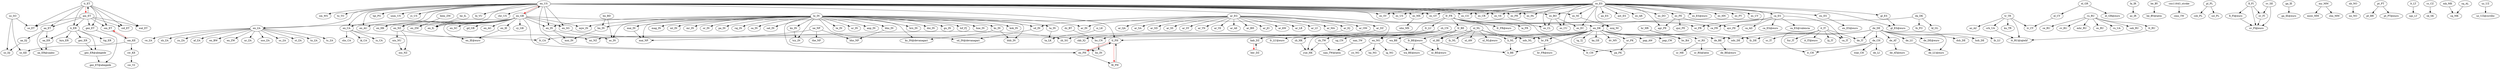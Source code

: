 digraph G {
ratio="auto"
"aa_ET" -> "aa_DJ"
"aa_ET" -> "aa_ER"
"ti_ER" -> "aa_ER"
"aa_ER" -> "aa_ER@saaho"
"aa_ET" -> "aa_ER@saaho"
"ti_ET" -> "aa_ET"
"am_ET" -> "aa_ET"
"en_ZA" -> "af_ZA"
"es_ES" -> "agr_PE"
"es_PE" -> "agr_PE"
"ti_ET" -> "am_ET" [color="red"]
"es_ES" -> "an_ES"
"hi_IN" -> "anp_IN"
"ar_EG" -> "ar_AE"
"ar_EG" -> "ar_BH"
"ar_EG" -> "ar_DZ"
"ar_EG" -> "ar_IN"
"hi_IN" -> "ar_IN"
"ar_EG" -> "ar_IQ"
"ar_EG" -> "ar_JO"
"ar_EG" -> "ar_KW"
"ar_EG" -> "ar_LB"
"ar_EG" -> "ar_LY"
"ar_EG" -> "ar_MA"
"ar_EG" -> "ar_OM"
"ar_EG" -> "ar_QA"
"ar_EG" -> "ar_SA"
"ar_EG" -> "ar_SD"
"ar_EG" -> "ar_SS"
"ar_EG" -> "ar_SY"
"ar_EG" -> "ar_TN"
"ar_EG" -> "ar_YE"
"en_IN" -> "as_IN"
"bn_BD" -> "as_IN"
"hi_IN" -> "as_IN"
"es_ES" -> "ast_ES"
"es_ES" -> "ayc_PE"
"es_PE" -> "ayc_PE"
"tr_TR" -> "az_AZ"
"fa_IR" -> "az_IR"
"be_BY" -> "be_BY@latin"
"kab_DZ" -> "ber_DZ" [color="red"]
"ks_IN" -> "bhb_IN"
"hi_IN" -> "bhb_IN"
"hi_IN" -> "bho_IN"
"bho_IN" -> "bho_NP"
"ne_NP" -> "bho_NP"
"en_US" -> "bi_VU"
"bn_BD" -> "bn_IN"
"hi_IN" -> "bn_IN"
"dz_BT" -> "bo_CN"
"zh_CN" -> "bo_CN"
"bo_CN" -> "bo_IN"
"hi_IN" -> "bo_IN"
"fr_FR" -> "br_FR"
"en_DK" -> "br_FR"
"br_FR" -> "br_FR@euro"
"hi_IN" -> "brx_IN"
"hr_HR" -> "bs_BA"
"en_DK" -> "bs_BA"
"ti_ER" -> "byn_ER"
"ca_ES" -> "ca_AD"
"es_ES" -> "ca_ES"
"ca_ES" -> "ca_ES@euro"
"ca_ES" -> "ca_ES@valencia"
"ca_ES" -> "ca_FR"
"fr_FR" -> "ca_FR"
"ca_ES" -> "ca_IT"
"it_IT" -> "ca_IT"
"ru_RU" -> "ce_RU"
"en_US" -> "chr_US"
"ar_IQ" -> "ckb_IQ"
"cns11643_stroke" -> "cmn_TW"
"tr_TR" -> "crh_UA"
"pl_PL" -> "csb_PL"
"ru_RU" -> "cv_RU"
"en_GB" -> "cy_GB"
"de_DE" -> "de_AT"
"de_AT" -> "de_AT@euro"
"fr_BE" -> "de_BE"
"de_DE" -> "de_BE"
"de_BE" -> "de_BE@euro"
"de_DE" -> "de_CH"
"de_DE" -> "de_DE@euro"
"de_DE" -> "de_IT"
"it_IT" -> "de_IT"
"de_CH" -> "de_LI"
"de_DE" -> "de_LU"
"de_LU" -> "de_LU@euro"
"de_DE" -> "de_LU@euro"
"hi_IN" -> "doi_IN"
"de_DE" -> "dsb_DE"
"en_DK" -> "dv_MV"
"el_GR" -> "el_CY"
"el_GR" -> "el_GR@euro"
"en_GB" -> "en_AG"
"en_US" -> "en_AU"
"en_GB" -> "en_AU"
"en_ZA" -> "en_BW"
"en_US" -> "en_CA"
"en_GB" -> "en_CA"
"en_GB" -> "en_DK"
"da_DK" -> "en_DK"
"en_US" -> "en_GB" [color="red"]
"en_US" -> "en_HK"
"en_GB" -> "en_HK"
"en_GB" -> "en_IE"
"en_GB" -> "en_IE@euro"
"en_IE" -> "en_IE@euro"
"en_US" -> "en_IL"
"en_GB" -> "en_IL"
"he_IL" -> "en_IL"
"en_US" -> "en_IN"
"en_GB" -> "en_IN"
"hi_IN" -> "en_IN"
"en_US" -> "en_NG"
"en_DK" -> "en_NG"
"en_US" -> "en_NZ"
"en_GB" -> "en_NZ"
"en_US" -> "en_PH"
"en_GB" -> "en_PH"
"tl_PH" -> "en_PH" [color="red"]
"en_GB" -> "en_SC"
"en_US" -> "en_SG"
"en_GB" -> "en_SG"
"en_GB" -> "en_US"
"en_US" -> "en_ZA"
"en_GB" -> "en_ZA"
"bem_ZM" -> "en_ZM"
"en_GB" -> "en_ZM"
"en_ZA" -> "en_ZW"
"es_ES" -> "es_AR"
"en_US" -> "es_BO"
"es_ES" -> "es_BO"
"es_BO" -> "es_CL"
"en_US" -> "es_CL"
"es_ES" -> "es_CL"
"en_US" -> "es_CO"
"es_ES" -> "es_CO"
"en_US" -> "es_CR"
"es_ES" -> "es_CR"
"es_BO" -> "es_CU"
"es_ES" -> "es_CU"
"es_ES" -> "es_DO"
"es_BO" -> "es_EC"
"es_ES" -> "es_EC"
"es_ES" -> "es_ES@euro"
"en_US" -> "es_GT"
"es_ES" -> "es_GT"
"es_ES" -> "es_HN"
"en_US" -> "es_MX"
"es_ES" -> "es_MX"
"en_US" -> "es_NI"
"es_ES" -> "es_NI"
"en_US" -> "es_PA"
"es_ES" -> "es_PA"
"es_ES" -> "es_PE"
"en_US" -> "es_PR"
"es_ES" -> "es_PR"
"es_ES" -> "es_PY"
"en_US" -> "es_SV"
"es_ES" -> "es_SV"
"en_US" -> "es_US"
"es_ES" -> "es_US"
"es_ES" -> "es_UY"
"en_US" -> "es_VE"
"es_ES" -> "es_VE"
"es_ES" -> "eu_ES"
"eu_ES" -> "eu_ES@euro"
"fi_FI" -> "fi_FI@euro"
"tl_PH" -> "fil_PH" [color="red"]
"en_PH" -> "fil_PH"
"da_DK" -> "fo_FO"
"fr_FR" -> "fr_BE"
"fr_BE" -> "fr_BE@euro"
"en_CA" -> "fr_CA"
"fr_FR" -> "fr_CA"
"de_CH" -> "fr_CH"
"fr_FR" -> "fr_CH"
"fr_FR" -> "fr_FR@euro"
"fr_FR" -> "fr_LU"
"fr_LU" -> "fr_LU@euro"
"it_IT" -> "fur_IT"
"de_DE" -> "fy_DE"
"en_DK" -> "fy_DE"
"nl_NL" -> "fy_NL"
"ga_IE" -> "ga_IE@euro"
"en_GB" -> "gd_GB"
"ti_ER" -> "gez_ER"
"ti_ER" -> "gez_ER@abegede"
"gez_ER" -> "gez_ER@abegede"
"ti_ET" -> "gez_ET"
"am_ET" -> "gez_ET"
"gez_ET" -> "gez_ET@abegede"
"gez_ER@abegede" -> "gez_ET@abegede"
"es_ES" -> "gl_ES"
"gl_ES" -> "gl_ES@euro"
"es_ES" -> "gl_ES@euro"
"hi_IN" -> "gu_IN"
"en_NG" -> "ha_NG"
"hi_IN" -> "hif_FJ"
"hi_IN" -> "hne_IN"
"de_DE" -> "hsb_DE"
"fr_FR" -> "ia_FR"
"en_NG" -> "ig_NG"
"en_CA" -> "ik_CA"
"de_CH" -> "it_CH"
"it_IT" -> "it_CH"
"it_IT" -> "it_IT@euro"
"en_CA" -> "iu_CA"
"en_DK" -> "ka_GE"
"ar_DZ" -> "kab_DZ"
"ber_DZ" -> "kab_DZ"
"da_DK" -> "kl_GL"
"hi_IN" -> "kn_IN"
"hi_IN" -> "kok_IN"
"hi_IN" -> "ks_IN"
"ks_IN" -> "ks_IN@devanagari"
"hi_IN" -> "ks_IN@devanagari"
"tr_TR" -> "ku_TR"
"de_DE" -> "lb_LU"
"nl_BE" -> "li_BE"
"li_NL" -> "li_BE"
"en_DK" -> "li_BE"
"nl_NL" -> "li_NL"
"en_DK" -> "li_NL"
"it_IT" -> "lij_IT"
"hi_IN" -> "mag_IN"
"hi_IN" -> "mai_IN"
"mai_IN" -> "mai_NP"
"ne_NP" -> "mai_NP"
"hi_IN" -> "mai_NP"
"ru_RU" -> "mhr_RU"
"en_NZ" -> "mi_NZ"
"en_DK" -> "mi_NZ"
"es_NI" -> "miq_NI"
"es_ES" -> "miq_NI"
"en_GB" -> "mjw_IN"
"hi_IN" -> "mjw_IN"
"hi_IN" -> "ml_IN"
"en_IN" -> "mni_IN"
"bn_IN" -> "mni_IN"
"my_MM" -> "mnw_MM"
"hi_IN" -> "mr_IN"
"zh_TW" -> "nan_TW@latin"
"nan_TW" -> "nan_TW@latin"
"de_DE" -> "nds_DE"
"en_DK" -> "nds_DE"
"nl_NL" -> "nds_NL"
"en_DK" -> "nds_NL"
"es_MX" -> "nhn_MX"
"en_NZ" -> "niu_NU"
"en_NZ" -> "niu_NZ"
"niu_NU" -> "niu_NZ"
"nl_NL" -> "nl_AW"
"nl_NL" -> "nl_BE"
"fr_BE" -> "nl_BE"
"nl_BE" -> "nl_BE@euro"
"fr_BE@euro" -> "nl_BE@euro"
"nl_NL" -> "nl_NL@euro"
"nb_NO" -> "nn_NO"
"en_ZA" -> "nr_ZA"
"en_ZA" -> "nso_ZA"
"ca_ES" -> "oc_FR"
"fr_FR" -> "oc_FR"
"ti_ET" -> "om_ET"
"am_ET" -> "om_ET"
"om_KE" -> "om_ET" [color="red"]
"om_ET" -> "om_KE"
"hi_IN" -> "or_IN"
"ru_RU" -> "os_RU"
"hi_IN" -> "pa_IN"
"ur_PK" -> "pa_PK"
"en_DK" -> "pa_PK"
"en_DK" -> "pap_AW"
"en_DK" -> "pap_CW"
"pt_PT" -> "pt_BR"
"pt_PT" -> "pt_PT@euro"
"es_PE" -> "quz_PE"
"hi_IN" -> "raj_IN"
"ru_RU" -> "ru_UA"
"hi_IN" -> "sa_IN"
"ru_RU" -> "sah_RU"
"hi_IN" -> "sat_IN"
"it_IT" -> "sc_IT"
"ar_EG" -> "sd_IN"
"hi_IN" -> "sd_IN"
"sd_IN" -> "sd_IN@devanagari"
"hi_IN" -> "sd_IN@devanagari"
"lt_LT" -> "sgs_LT"
"my_MM" -> "shn_MM"
"en_CA" -> "shs_CA"
"ti_ET" -> "sid_ET"
"am_ET" -> "sid_ET"
"cs_CZ" -> "sk_SK"
"en_US" -> "sm_WS"
"aa_DJ" -> "so_DJ"
"so_SO" -> "so_DJ"
"ti_ET" -> "so_ET"
"am_ET" -> "so_ET"
"so_SO" -> "so_ET"
"om_KE" -> "so_KE"
"so_SO" -> "so_KE"
"mk_MK" -> "sq_MK"
"sq_AL" -> "sq_MK"
"sr_RS" -> "sr_ME"
"hr_HR" -> "sr_RS"
"sr_RS" -> "sr_RS@latin"
"en_ZA" -> "ss_ZA"
"en_ZA" -> "st_ZA"
"fi_FI" -> "sv_FI"
"sv_SE" -> "sv_FI"
"fi_FI" -> "sv_FI@euro"
"fi_FI@euro" -> "sv_FI@euro"
"sv_FI" -> "sv_FI@euro"
"sv_SE" -> "sv_FI@euro"
"om_KE" -> "sw_KE"
"sw_KE" -> "sw_TZ"
"pl_PL" -> "szl_PL"
"hi_IN" -> "ta_IN"
"ta_IN" -> "ta_LK"
"si_LK" -> "ta_LK"
"hi_IN" -> "tcy_IN"
"kn_IN" -> "tcy_IN"
"hi_IN" -> "te_IN"
"en_DK" -> "tg_TJ"
"ne_NP" -> "the_NP"
"ti_ET" -> "ti_ER"
"am_ET" -> "ti_ER"
"am_ET" -> "ti_ET"
"ti_ER" -> "tig_ER"
"en_US" -> "tl_PH"
"fil_PH" -> "tl_PH"
"en_PH" -> "tl_PH"
"en_DK" -> "tl_PH"
"en_ZA" -> "tn_ZA"
"en_US" -> "to_TO"
"en_US" -> "tpi_PG"
"el_CY" -> "tr_CY"
"tr_TR" -> "tr_CY"
"en_ZA" -> "ts_ZA"
"ru_RU" -> "tt_RU"
"crh_UA" -> "tt_RU@iqtelif"
"tt_RU" -> "tt_RU@iqtelif"
"tr_TR" -> "tt_RU@iqtelif"
"zh_CN" -> "ug_CN"
"en_US" -> "unm_US"
"hi_IN" -> "ur_IN"
"en_DK" -> "ur_PK"
"uz_UZ" -> "uz_UZ@cyrillic"
"en_ZA" -> "ve_ZA"
"fr_BE" -> "wa_BE"
"fr_BE@euro" -> "wa_BE@euro"
"wa_BE" -> "wa_BE@euro"
"de_CH" -> "wae_CH"
"ti_ET" -> "wal_ET"
"am_ET" -> "wal_ET"
"en_ZA" -> "xh_ZA"
"en_US" -> "yi_US"
"en_NG" -> "yo_NG"
"zh_HK" -> "yue_HK"
"zh_TW" -> "yue_HK"
"zh_CN" -> "yue_HK"
"zh_CN" -> "zh_HK"
"en_SG" -> "zh_SG"
"zh_CN" -> "zh_SG"
"zh_CN" -> "zh_TW"
"en_ZA" -> "zu_ZA"
}